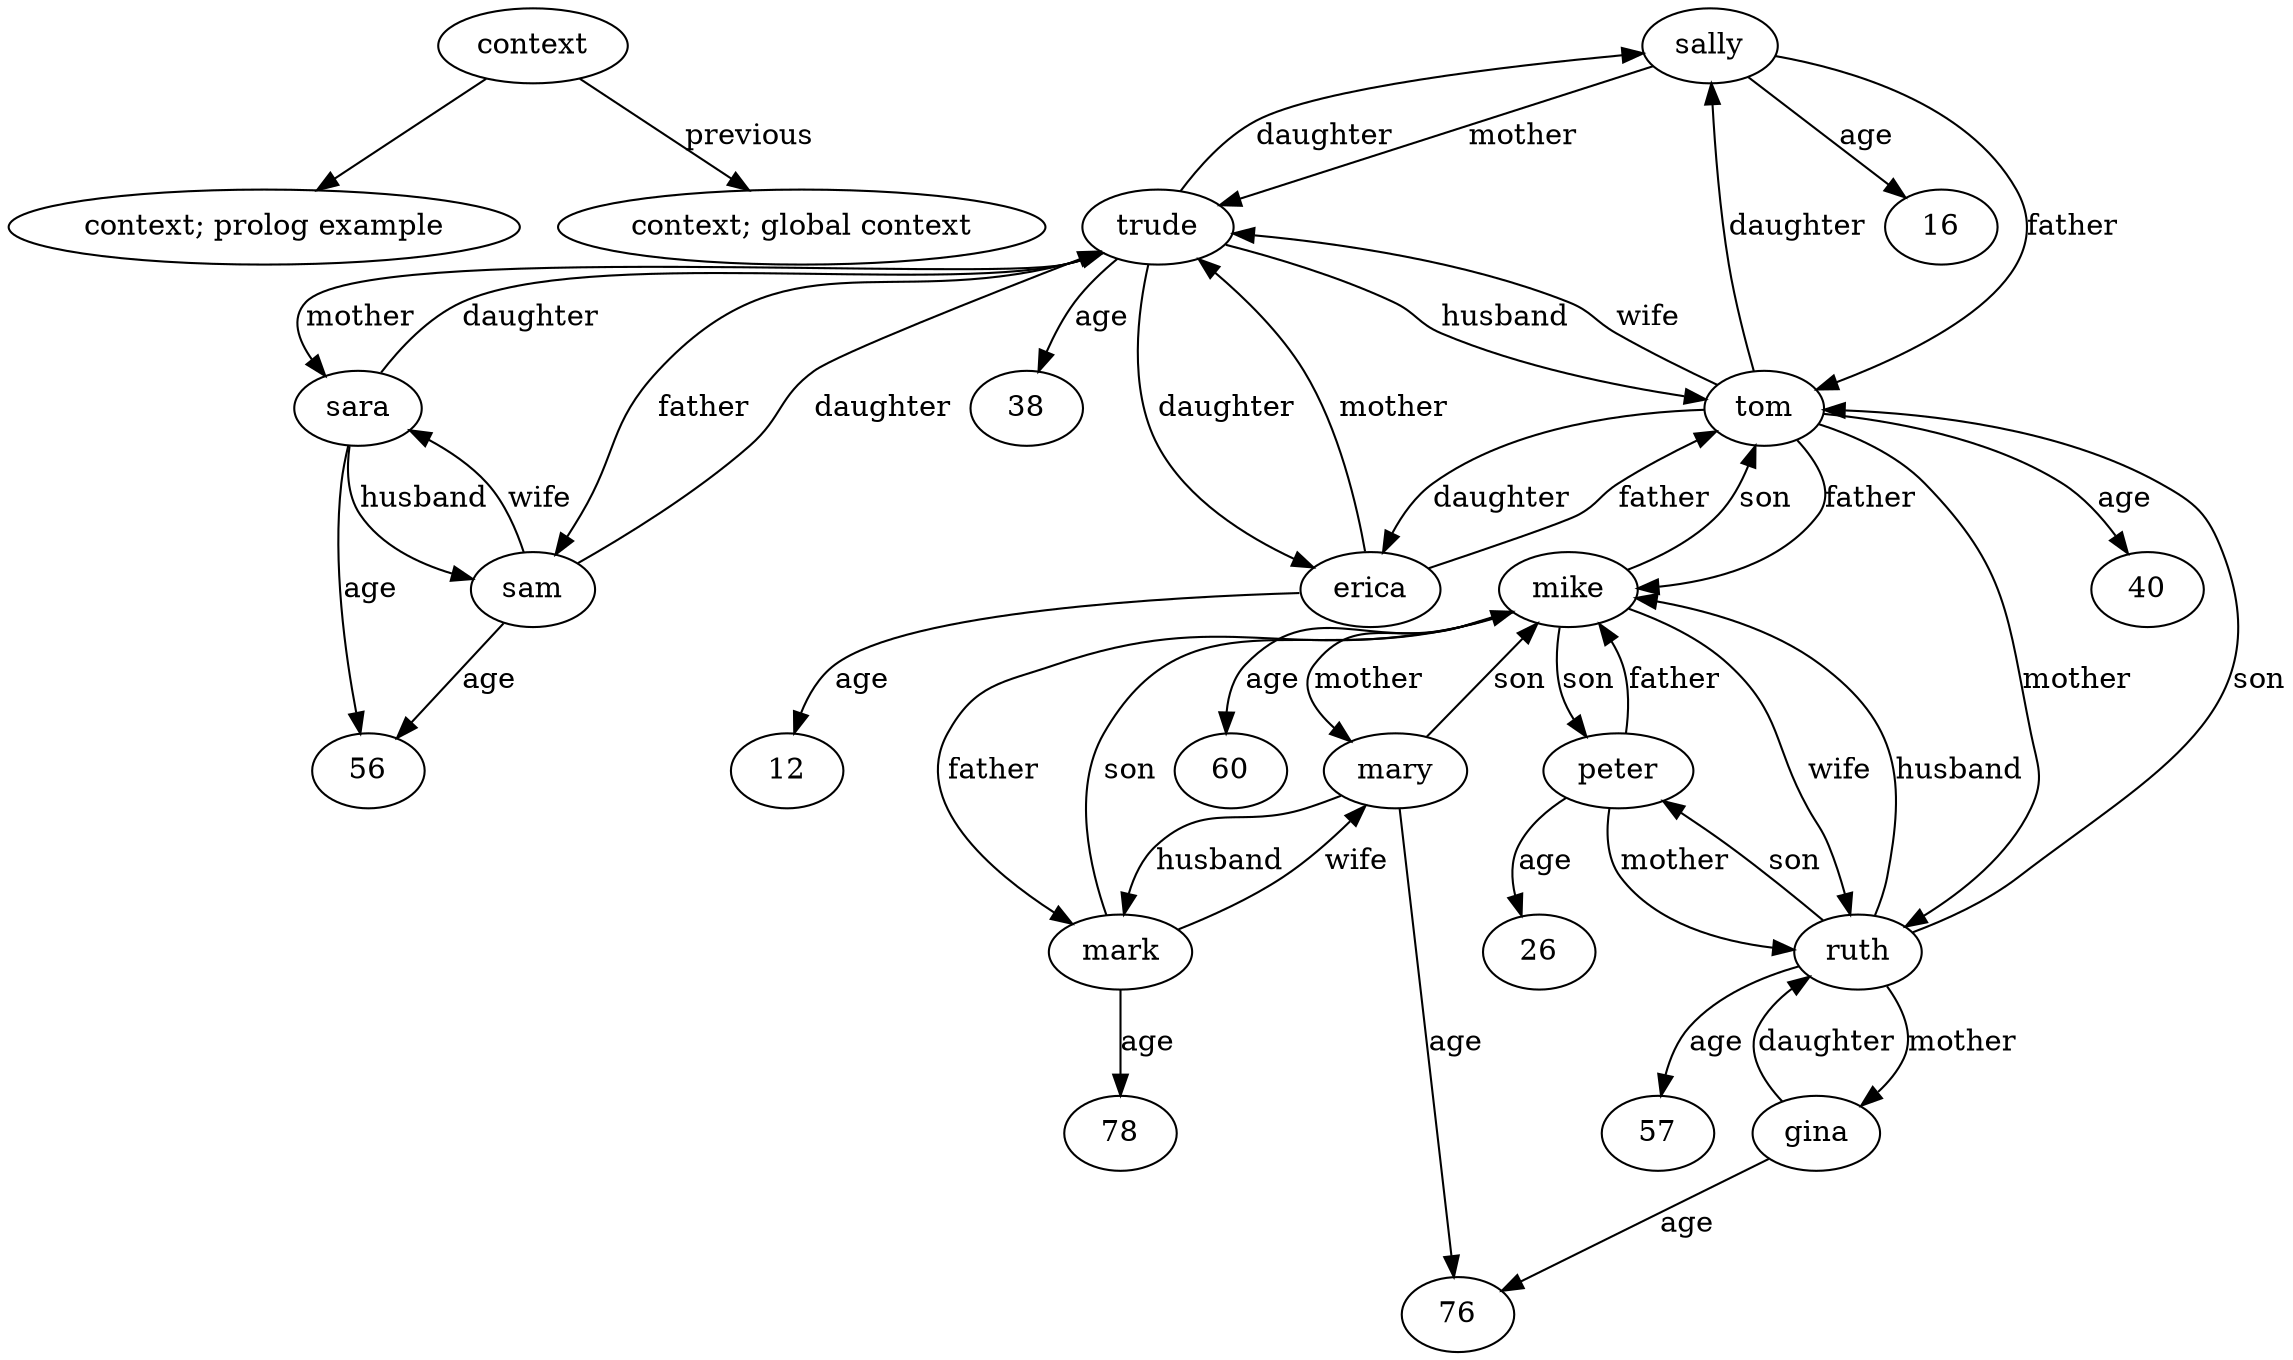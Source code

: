 // prolog example
digraph {
	context -> "context; prolog example" [label="" arrowhead=normal]
	context -> "context; global context" [label=previous arrowhead=normal]
	sally -> trude [label=mother arrowhead=normal]
	sally -> tom [label=father arrowhead=normal]
	sally -> 16 [label=age arrowhead=normal]
	erica -> trude [label=mother arrowhead=normal]
	erica -> tom [label=father arrowhead=normal]
	erica -> 12 [label=age arrowhead=normal]
	trude -> sara [label=mother arrowhead=normal]
	trude -> sam [label=father arrowhead=normal]
	trude -> tom [label=husband arrowhead=normal]
	trude -> sally [label=daughter arrowhead=normal]
	trude -> erica [label=daughter arrowhead=normal]
	trude -> 38 [label=age arrowhead=normal]
	peter -> ruth [label=mother arrowhead=normal]
	peter -> mike [label=father arrowhead=normal]
	peter -> 26 [label=age arrowhead=normal]
	tom -> ruth [label=mother arrowhead=normal]
	tom -> mike [label=father arrowhead=normal]
	tom -> trude [label=wife arrowhead=normal]
	tom -> sally [label=daughter arrowhead=normal]
	tom -> erica [label=daughter arrowhead=normal]
	tom -> 40 [label=age arrowhead=normal]
	sara -> sam [label=husband arrowhead=normal]
	sara -> trude [label=daughter arrowhead=normal]
	sara -> 56 [label=age arrowhead=normal]
	sam -> sara [label=wife arrowhead=normal]
	sam -> trude [label=daughter arrowhead=normal]
	sam -> 56 [label=age arrowhead=normal]
	ruth -> gina [label=mother arrowhead=normal]
	ruth -> mike [label=husband arrowhead=normal]
	ruth -> tom [label=son arrowhead=normal]
	ruth -> peter [label=son arrowhead=normal]
	ruth -> 57 [label=age arrowhead=normal]
	mike -> mary [label=mother arrowhead=normal]
	mike -> mark [label=father arrowhead=normal]
	mike -> ruth [label=wife arrowhead=normal]
	mike -> tom [label=son arrowhead=normal]
	mike -> peter [label=son arrowhead=normal]
	mike -> 60 [label=age arrowhead=normal]
	gina -> ruth [label=daughter arrowhead=normal]
	gina -> 76 [label=age arrowhead=normal]
	mary -> mark [label=husband arrowhead=normal]
	mary -> mike [label=son arrowhead=normal]
	mary -> 76 [label=age arrowhead=normal]
	mark -> mary [label=wife arrowhead=normal]
	mark -> mike [label=son arrowhead=normal]
	mark -> 78 [label=age arrowhead=normal]
}
